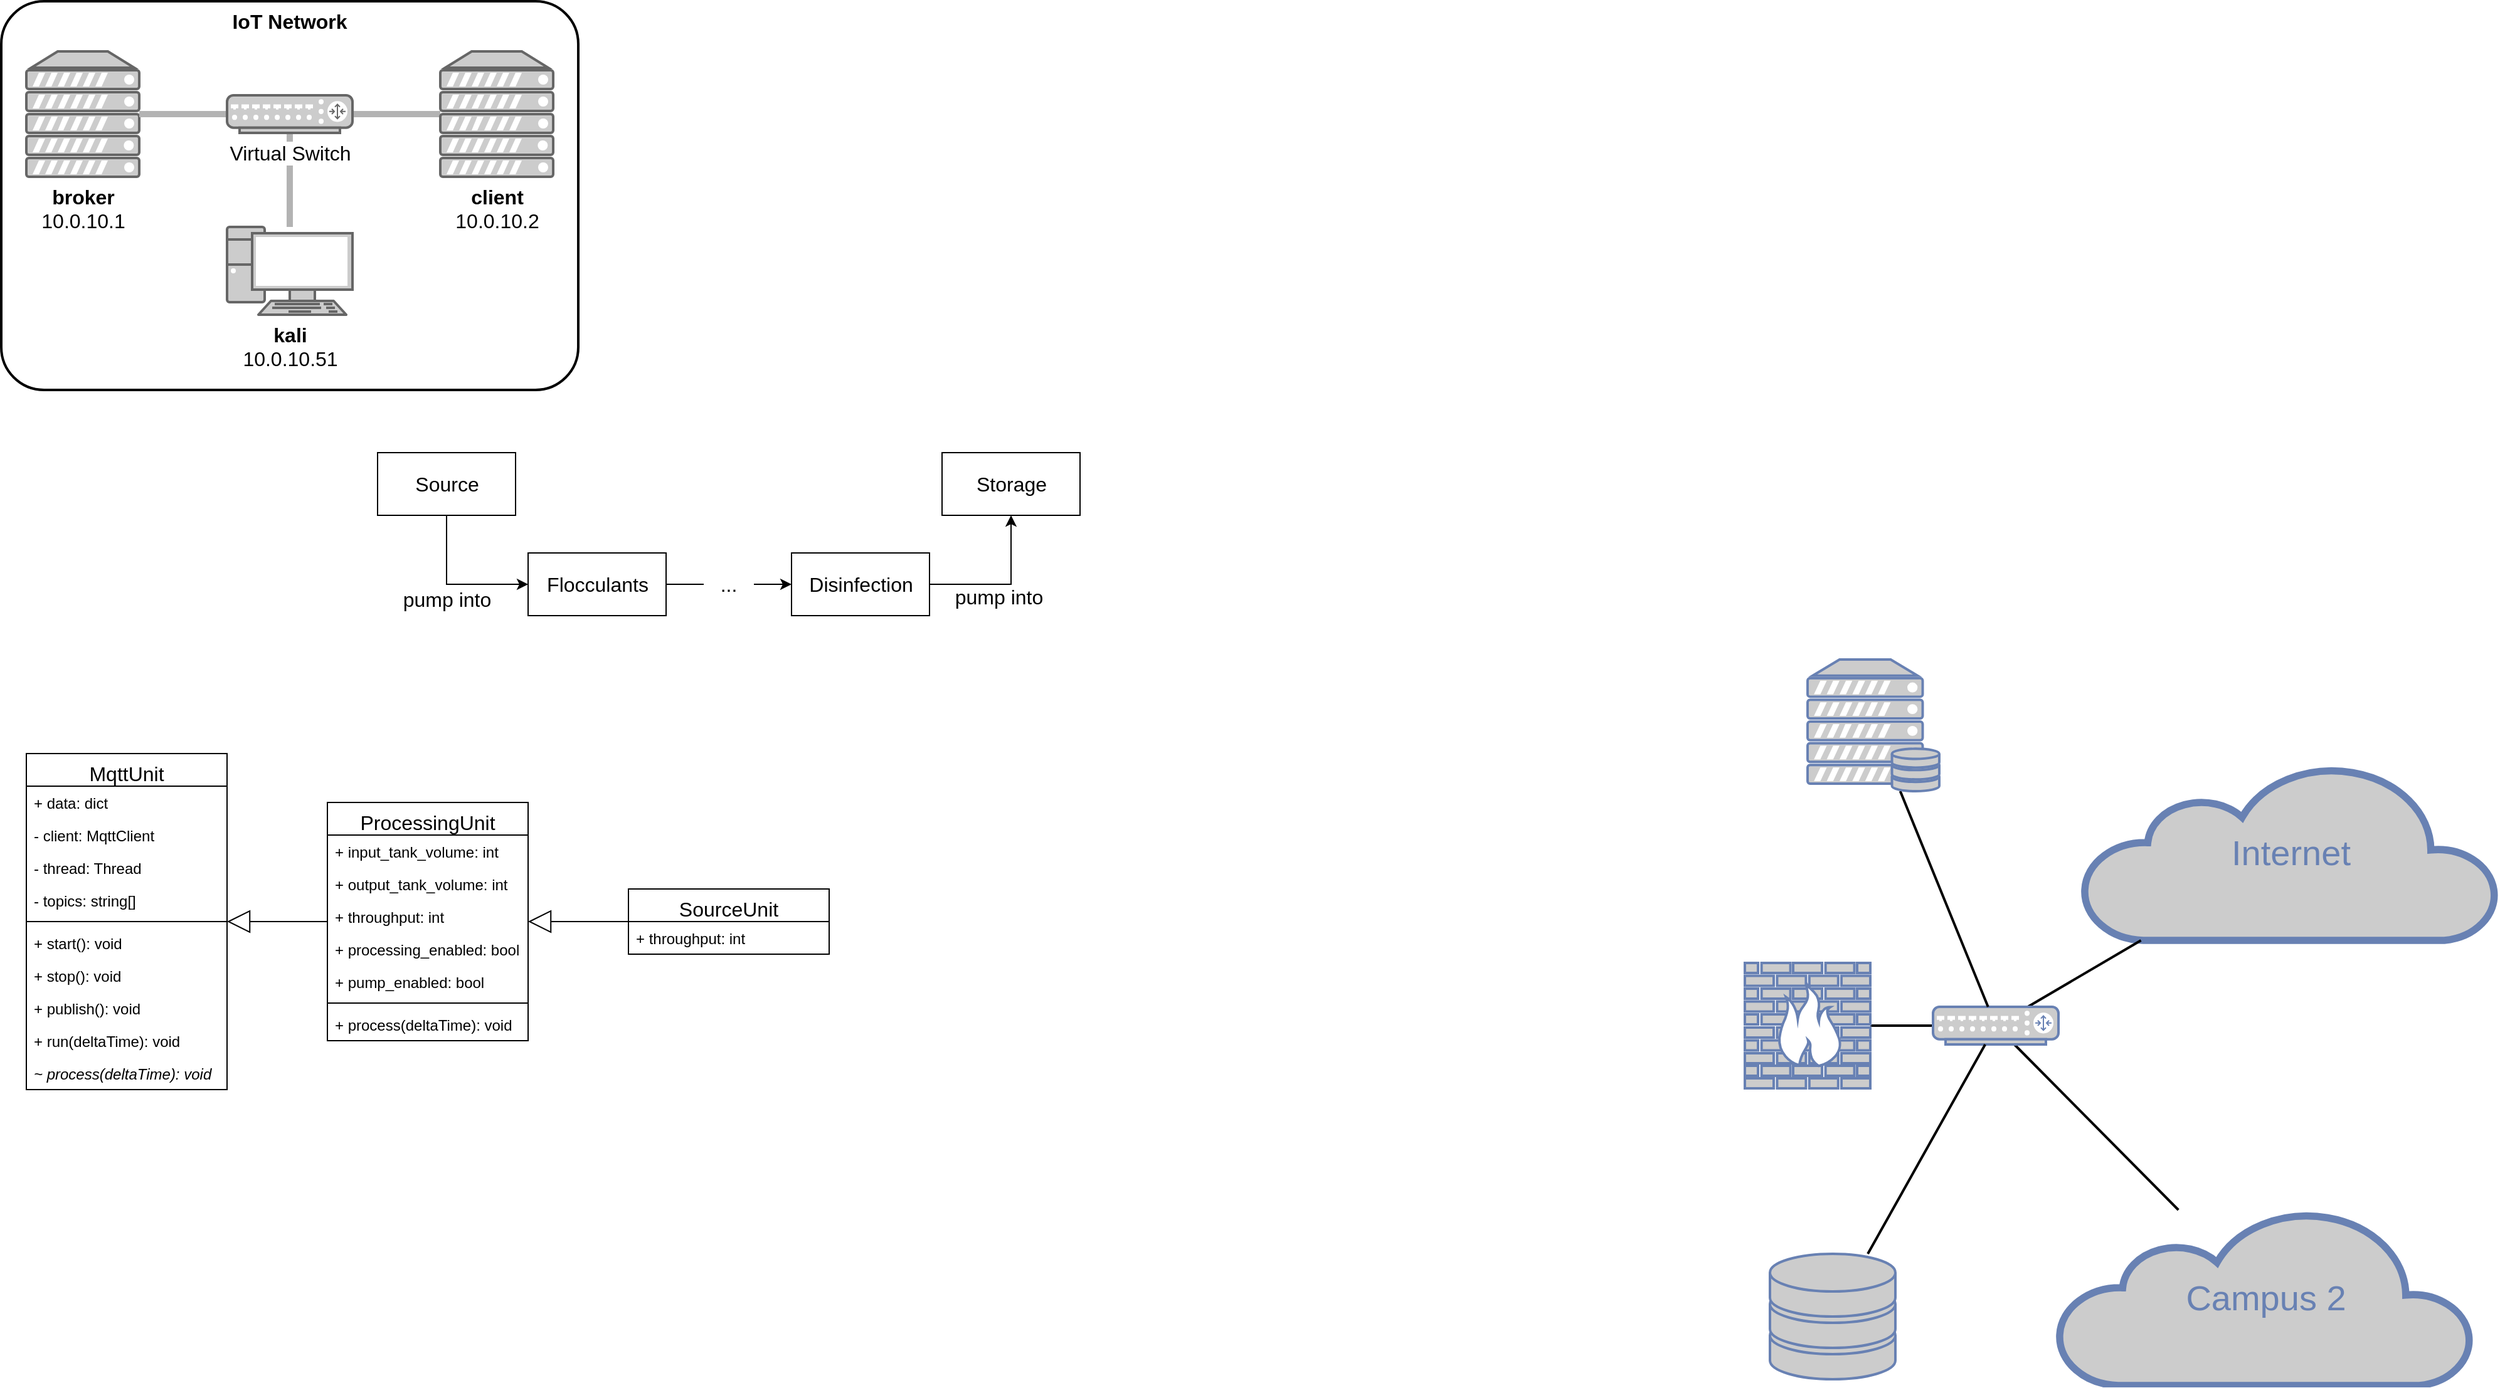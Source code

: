 <mxfile version="14.5.1" type="device"><diagram name="Page-1" id="bfe91b75-5d2c-26a0-9c1d-138518896778"><mxGraphModel dx="985" dy="678" grid="1" gridSize="10" guides="1" tooltips="1" connect="1" arrows="1" fold="1" page="1" pageScale="1" pageWidth="1100" pageHeight="850" background="#ffffff" math="0" shadow="0"><root><mxCell id="0"/><mxCell id="1" parent="0"/><mxCell id="7c3789c024ecab99-78" value="IoT Network" style="rounded=1;whiteSpace=wrap;html=1;shadow=0;comic=0;strokeWidth=2;fillColor=none;fontFamily=Helvetica;fontSize=16;align=center;arcSize=11;verticalAlign=top;fontStyle=1" parent="1" vertex="1"><mxGeometry x="100" y="80" width="460" height="310" as="geometry"/></mxCell><mxCell id="7c3789c024ecab99-55" style="edgeStyle=none;html=1;labelBackgroundColor=none;endArrow=none;endFill=0;strokeWidth=2;fontFamily=Verdana;fontSize=28;fontColor=#6881B3;" parent="1" source="7c3789c024ecab99-8" target="7c3789c024ecab99-54" edge="1"><mxGeometry relative="1" as="geometry"><mxPoint x="1660" y="837.0" as="targetPoint"/></mxGeometry></mxCell><mxCell id="7c3789c024ecab99-8" value="" style="fontColor=#0066CC;verticalAlign=top;verticalLabelPosition=bottom;labelPosition=center;align=center;html=1;fillColor=#CCCCCC;strokeColor=#6881B3;gradientColor=none;gradientDirection=north;strokeWidth=2;shape=mxgraph.networks.firewall;rounded=0;shadow=0;comic=0;" parent="1" vertex="1"><mxGeometry x="1490" y="847" width="100" height="100" as="geometry"/></mxCell><mxCell id="7c3789c024ecab99-53" value="Internet" style="html=1;fillColor=#CCCCCC;strokeColor=#6881B3;gradientColor=none;gradientDirection=north;strokeWidth=2;shape=mxgraph.networks.cloud;fontColor=#6881B3;rounded=0;shadow=0;comic=0;align=center;fontSize=28;" parent="1" vertex="1"><mxGeometry x="1760" y="689" width="330" height="140" as="geometry"/></mxCell><mxCell id="7c3789c024ecab99-56" style="edgeStyle=none;html=1;labelBackgroundColor=none;endArrow=none;endFill=0;strokeWidth=2;fontFamily=Verdana;fontSize=28;fontColor=#6881B3;" parent="1" source="7c3789c024ecab99-54" target="7c3789c024ecab99-53" edge="1"><mxGeometry relative="1" as="geometry"/></mxCell><mxCell id="7c3789c024ecab99-77" style="edgeStyle=none;html=1;labelBackgroundColor=none;endArrow=none;endFill=0;strokeWidth=2;fontFamily=Verdana;fontSize=28;fontColor=#6881B3;" parent="1" source="7c3789c024ecab99-54" target="7c3789c024ecab99-76" edge="1"><mxGeometry relative="1" as="geometry"/></mxCell><mxCell id="7c3789c024ecab99-54" value="" style="fontColor=#0066CC;verticalAlign=top;verticalLabelPosition=bottom;labelPosition=center;align=center;html=1;fillColor=#CCCCCC;strokeColor=#6881B3;gradientColor=none;gradientDirection=north;strokeWidth=2;shape=mxgraph.networks.router;rounded=0;shadow=0;comic=0;" parent="1" vertex="1"><mxGeometry x="1640" y="882" width="100" height="30" as="geometry"/></mxCell><mxCell id="7c3789c024ecab99-60" style="edgeStyle=none;html=1;labelBackgroundColor=none;endArrow=none;endFill=0;strokeWidth=2;fontFamily=Verdana;fontSize=28;fontColor=#6881B3;" parent="1" source="7c3789c024ecab99-57" target="7c3789c024ecab99-54" edge="1"><mxGeometry relative="1" as="geometry"/></mxCell><mxCell id="7c3789c024ecab99-57" value="" style="fontColor=#0066CC;verticalAlign=top;verticalLabelPosition=bottom;labelPosition=center;align=center;html=1;fillColor=#CCCCCC;strokeColor=#6881B3;gradientColor=none;gradientDirection=north;strokeWidth=2;shape=mxgraph.networks.storage;rounded=0;shadow=0;comic=0;" parent="1" vertex="1"><mxGeometry x="1510" y="1079" width="100" height="100" as="geometry"/></mxCell><mxCell id="7c3789c024ecab99-59" style="edgeStyle=none;html=1;labelBackgroundColor=none;endArrow=none;endFill=0;strokeWidth=2;fontFamily=Verdana;fontSize=28;fontColor=#6881B3;" parent="1" source="7c3789c024ecab99-58" target="7c3789c024ecab99-54" edge="1"><mxGeometry relative="1" as="geometry"><mxPoint x="1570" y="827" as="targetPoint"/></mxGeometry></mxCell><mxCell id="7c3789c024ecab99-58" value="" style="fontColor=#0066CC;verticalAlign=top;verticalLabelPosition=bottom;labelPosition=center;align=center;html=1;fillColor=#CCCCCC;strokeColor=#6881B3;gradientColor=none;gradientDirection=north;strokeWidth=2;shape=mxgraph.networks.server_storage;rounded=0;shadow=0;comic=0;" parent="1" vertex="1"><mxGeometry x="1540" y="605" width="105" height="105" as="geometry"/></mxCell><mxCell id="7c3789c024ecab99-76" value="Campus 2" style="html=1;fillColor=#CCCCCC;strokeColor=#6881B3;gradientColor=none;gradientDirection=north;strokeWidth=2;shape=mxgraph.networks.cloud;fontColor=#6881B3;rounded=0;shadow=0;comic=0;align=center;fontSize=28;" parent="1" vertex="1"><mxGeometry x="1740" y="1044" width="330" height="140" as="geometry"/></mxCell><mxCell id="ILKSm4-swTfaQlPCpKzp-3" style="edgeStyle=orthogonalEdgeStyle;rounded=0;orthogonalLoop=1;jettySize=auto;html=1;fontFamily=Helvetica;fontSize=16;strokeColor=#B3B3B3;strokeWidth=5;entryX=1;entryY=0.5;entryDx=0;entryDy=0;entryPerimeter=0;targetPerimeterSpacing=0;sourcePerimeterSpacing=0;endArrow=none;endFill=0;" edge="1" parent="1" source="ILKSm4-swTfaQlPCpKzp-1" target="7c3789c024ecab99-10"><mxGeometry relative="1" as="geometry"><mxPoint x="610" y="410" as="targetPoint"/></mxGeometry></mxCell><mxCell id="ILKSm4-swTfaQlPCpKzp-1" value="&lt;b&gt;client&lt;/b&gt;&lt;br style=&quot;font-size: 16px&quot;&gt;10.0.10.2" style="verticalAlign=top;verticalLabelPosition=bottom;labelPosition=center;align=center;html=1;outlineConnect=0;fillColor=#CCCCCC;gradientColor=none;gradientDirection=north;strokeWidth=2;shape=mxgraph.networks.server;fontSize=16;fontStyle=0;strokeColor=#666666;" vertex="1" parent="1"><mxGeometry x="450" y="120" width="90" height="100" as="geometry"/></mxCell><mxCell id="ILKSm4-swTfaQlPCpKzp-2" value="&lt;b&gt;broker&lt;/b&gt;&lt;br style=&quot;font-size: 16px&quot;&gt;10.0.10.1" style="verticalAlign=top;verticalLabelPosition=bottom;labelPosition=center;align=center;html=1;outlineConnect=0;fillColor=#CCCCCC;gradientColor=none;gradientDirection=north;strokeWidth=2;shape=mxgraph.networks.server;fontSize=16;fontStyle=0;strokeColor=#666666;" vertex="1" parent="1"><mxGeometry x="120" y="120" width="90" height="100" as="geometry"/></mxCell><mxCell id="ILKSm4-swTfaQlPCpKzp-4" style="edgeStyle=orthogonalEdgeStyle;rounded=0;orthogonalLoop=1;jettySize=auto;html=1;fontFamily=Helvetica;fontSize=16;strokeColor=#B3B3B3;strokeWidth=5;targetPerimeterSpacing=0;sourcePerimeterSpacing=0;endArrow=none;endFill=0;exitX=0;exitY=0.5;exitDx=0;exitDy=0;exitPerimeter=0;" edge="1" parent="1" source="7c3789c024ecab99-10" target="ILKSm4-swTfaQlPCpKzp-2"><mxGeometry relative="1" as="geometry"><mxPoint x="590" y="180" as="sourcePoint"/><mxPoint x="460" y="180" as="targetPoint"/></mxGeometry></mxCell><mxCell id="ILKSm4-swTfaQlPCpKzp-5" value="&lt;b&gt;kali&lt;/b&gt;&lt;br style=&quot;font-size: 16px&quot;&gt;10.0.10.51" style="verticalAlign=top;verticalLabelPosition=bottom;labelPosition=center;align=center;html=1;outlineConnect=0;fillColor=#CCCCCC;gradientColor=none;gradientDirection=north;strokeWidth=2;shape=mxgraph.networks.pc;fontSize=16;strokeColor=#666666;" vertex="1" parent="1"><mxGeometry x="280" y="260" width="100" height="70" as="geometry"/></mxCell><mxCell id="ILKSm4-swTfaQlPCpKzp-6" style="edgeStyle=orthogonalEdgeStyle;rounded=0;orthogonalLoop=1;jettySize=auto;html=1;fontFamily=Helvetica;fontSize=16;strokeColor=#B3B3B3;strokeWidth=5;targetPerimeterSpacing=0;sourcePerimeterSpacing=0;endArrow=none;endFill=0;entryX=0.5;entryY=1;entryDx=0;entryDy=0;entryPerimeter=0;" edge="1" parent="1" source="ILKSm4-swTfaQlPCpKzp-5" target="7c3789c024ecab99-10"><mxGeometry relative="1" as="geometry"><mxPoint x="590" y="180" as="sourcePoint"/><mxPoint x="770" y="460" as="targetPoint"/></mxGeometry></mxCell><mxCell id="7c3789c024ecab99-10" value="Virtual Switch" style="verticalAlign=top;verticalLabelPosition=bottom;labelPosition=center;align=center;html=1;fillColor=#CCCCCC;gradientColor=none;gradientDirection=north;strokeWidth=2;shape=mxgraph.networks.router;rounded=0;shadow=0;comic=0;fontSize=16;fontStyle=0;labelBackgroundColor=#ffffff;strokeColor=#666666;" parent="1" vertex="1"><mxGeometry x="280" y="155" width="100" height="30" as="geometry"/></mxCell><mxCell id="ILKSm4-swTfaQlPCpKzp-16" style="edgeStyle=orthogonalEdgeStyle;rounded=0;orthogonalLoop=1;jettySize=auto;html=1;sourcePerimeterSpacing=0;endArrow=classic;endFill=1;targetPerimeterSpacing=0;strokeWidth=1;fontFamily=Helvetica;fontSize=16;fontColor=#000000;" edge="1" parent="1" source="ILKSm4-swTfaQlPCpKzp-14" target="ILKSm4-swTfaQlPCpKzp-15"><mxGeometry relative="1" as="geometry"><Array as="points"><mxPoint x="455" y="545"/></Array></mxGeometry></mxCell><mxCell id="ILKSm4-swTfaQlPCpKzp-17" value="pump into" style="edgeLabel;html=1;align=center;verticalAlign=middle;resizable=0;points=[];fontSize=16;fontFamily=Helvetica;fontColor=#000000;labelBackgroundColor=none;" vertex="1" connectable="0" parent="ILKSm4-swTfaQlPCpKzp-16"><mxGeometry x="0.097" y="-1" relative="1" as="geometry"><mxPoint x="-10.83" y="11" as="offset"/></mxGeometry></mxCell><mxCell id="ILKSm4-swTfaQlPCpKzp-14" value="Source" style="html=1;labelBackgroundColor=#ffffff;strokeColor=#000000;fontFamily=Helvetica;fontSize=16;fontColor=#000000;" vertex="1" parent="1"><mxGeometry x="400" y="440" width="110" height="50" as="geometry"/></mxCell><mxCell id="ILKSm4-swTfaQlPCpKzp-22" style="edgeStyle=orthogonalEdgeStyle;rounded=0;orthogonalLoop=1;jettySize=auto;html=1;sourcePerimeterSpacing=0;endArrow=none;endFill=0;targetPerimeterSpacing=0;strokeColor=#000000;strokeWidth=1;fontFamily=Helvetica;fontSize=16;fontColor=#000000;" edge="1" parent="1" source="ILKSm4-swTfaQlPCpKzp-15" target="ILKSm4-swTfaQlPCpKzp-23"><mxGeometry relative="1" as="geometry"><mxPoint x="660" y="545" as="targetPoint"/></mxGeometry></mxCell><mxCell id="ILKSm4-swTfaQlPCpKzp-15" value="Flocculants" style="html=1;labelBackgroundColor=#ffffff;strokeColor=#000000;fontFamily=Helvetica;fontSize=16;fontColor=#000000;" vertex="1" parent="1"><mxGeometry x="520" y="520" width="110" height="50" as="geometry"/></mxCell><mxCell id="ILKSm4-swTfaQlPCpKzp-18" value="Storage" style="html=1;labelBackgroundColor=#ffffff;strokeColor=#000000;fontFamily=Helvetica;fontSize=16;fontColor=#000000;" vertex="1" parent="1"><mxGeometry x="850" y="440" width="110" height="50" as="geometry"/></mxCell><mxCell id="ILKSm4-swTfaQlPCpKzp-19" value="Disinfection" style="html=1;labelBackgroundColor=#ffffff;strokeColor=#000000;fontFamily=Helvetica;fontSize=16;fontColor=#000000;" vertex="1" parent="1"><mxGeometry x="730" y="520" width="110" height="50" as="geometry"/></mxCell><mxCell id="ILKSm4-swTfaQlPCpKzp-20" style="edgeStyle=orthogonalEdgeStyle;rounded=0;orthogonalLoop=1;jettySize=auto;html=1;sourcePerimeterSpacing=0;endArrow=classic;endFill=1;targetPerimeterSpacing=0;strokeWidth=1;fontFamily=Helvetica;fontSize=16;fontColor=#000000;" edge="1" parent="1" source="ILKSm4-swTfaQlPCpKzp-19" target="ILKSm4-swTfaQlPCpKzp-18"><mxGeometry relative="1" as="geometry"><mxPoint x="465" y="500" as="sourcePoint"/><mxPoint x="530" y="555" as="targetPoint"/><Array as="points"><mxPoint x="905" y="545"/></Array></mxGeometry></mxCell><mxCell id="ILKSm4-swTfaQlPCpKzp-21" value="pump into" style="edgeLabel;html=1;align=center;verticalAlign=middle;resizable=0;points=[];fontSize=16;fontFamily=Helvetica;fontColor=#000000;labelBackgroundColor=none;" vertex="1" connectable="0" parent="ILKSm4-swTfaQlPCpKzp-20"><mxGeometry x="0.097" y="-1" relative="1" as="geometry"><mxPoint x="-10.83" y="11" as="offset"/></mxGeometry></mxCell><mxCell id="ILKSm4-swTfaQlPCpKzp-23" value="..." style="text;html=1;strokeColor=none;fillColor=none;align=center;verticalAlign=middle;whiteSpace=wrap;rounded=0;labelBackgroundColor=none;fontFamily=Helvetica;fontSize=16;fontColor=#000000;" vertex="1" parent="1"><mxGeometry x="660" y="535" width="40" height="20" as="geometry"/></mxCell><mxCell id="ILKSm4-swTfaQlPCpKzp-24" style="edgeStyle=orthogonalEdgeStyle;rounded=0;orthogonalLoop=1;jettySize=auto;html=1;sourcePerimeterSpacing=0;endArrow=classic;endFill=1;targetPerimeterSpacing=0;strokeColor=#000000;strokeWidth=1;fontFamily=Helvetica;fontSize=16;fontColor=#000000;" edge="1" parent="1" source="ILKSm4-swTfaQlPCpKzp-23" target="ILKSm4-swTfaQlPCpKzp-19"><mxGeometry relative="1" as="geometry"><mxPoint x="670" y="555" as="targetPoint"/><mxPoint x="640" y="555" as="sourcePoint"/></mxGeometry></mxCell><mxCell id="ILKSm4-swTfaQlPCpKzp-25" value="MqttUnit" style="swimlane;fontStyle=0;align=center;verticalAlign=top;childLayout=stackLayout;horizontal=1;startSize=26;horizontalStack=0;resizeParent=1;resizeParentMax=0;resizeLast=0;collapsible=1;marginBottom=0;labelBackgroundColor=none;strokeColor=#000000;fontFamily=Helvetica;fontSize=16;fontColor=#000000;" vertex="1" parent="1"><mxGeometry x="120" y="680" width="160" height="268" as="geometry"/></mxCell><mxCell id="ILKSm4-swTfaQlPCpKzp-33" value="+ data: dict" style="text;strokeColor=none;fillColor=none;align=left;verticalAlign=top;spacingLeft=4;spacingRight=4;overflow=hidden;rotatable=0;points=[[0,0.5],[1,0.5]];portConstraint=eastwest;" vertex="1" parent="ILKSm4-swTfaQlPCpKzp-25"><mxGeometry y="26" width="160" height="26" as="geometry"/></mxCell><mxCell id="ILKSm4-swTfaQlPCpKzp-26" value="- client: MqttClient" style="text;strokeColor=none;fillColor=none;align=left;verticalAlign=top;spacingLeft=4;spacingRight=4;overflow=hidden;rotatable=0;points=[[0,0.5],[1,0.5]];portConstraint=eastwest;" vertex="1" parent="ILKSm4-swTfaQlPCpKzp-25"><mxGeometry y="52" width="160" height="26" as="geometry"/></mxCell><mxCell id="ILKSm4-swTfaQlPCpKzp-29" value="- thread: Thread" style="text;strokeColor=none;fillColor=none;align=left;verticalAlign=top;spacingLeft=4;spacingRight=4;overflow=hidden;rotatable=0;points=[[0,0.5],[1,0.5]];portConstraint=eastwest;" vertex="1" parent="ILKSm4-swTfaQlPCpKzp-25"><mxGeometry y="78" width="160" height="26" as="geometry"/></mxCell><mxCell id="ILKSm4-swTfaQlPCpKzp-30" value="- topics: string[]" style="text;strokeColor=none;fillColor=none;align=left;verticalAlign=top;spacingLeft=4;spacingRight=4;overflow=hidden;rotatable=0;points=[[0,0.5],[1,0.5]];portConstraint=eastwest;" vertex="1" parent="ILKSm4-swTfaQlPCpKzp-25"><mxGeometry y="104" width="160" height="26" as="geometry"/></mxCell><mxCell id="ILKSm4-swTfaQlPCpKzp-27" value="" style="line;strokeWidth=1;fillColor=none;align=left;verticalAlign=middle;spacingTop=-1;spacingLeft=3;spacingRight=3;rotatable=0;labelPosition=right;points=[];portConstraint=eastwest;" vertex="1" parent="ILKSm4-swTfaQlPCpKzp-25"><mxGeometry y="130" width="160" height="8" as="geometry"/></mxCell><mxCell id="ILKSm4-swTfaQlPCpKzp-34" value="+ start(): void" style="text;strokeColor=none;fillColor=none;align=left;verticalAlign=top;spacingLeft=4;spacingRight=4;overflow=hidden;rotatable=0;points=[[0,0.5],[1,0.5]];portConstraint=eastwest;" vertex="1" parent="ILKSm4-swTfaQlPCpKzp-25"><mxGeometry y="138" width="160" height="26" as="geometry"/></mxCell><mxCell id="ILKSm4-swTfaQlPCpKzp-35" value="+ stop(): void" style="text;strokeColor=none;fillColor=none;align=left;verticalAlign=top;spacingLeft=4;spacingRight=4;overflow=hidden;rotatable=0;points=[[0,0.5],[1,0.5]];portConstraint=eastwest;" vertex="1" parent="ILKSm4-swTfaQlPCpKzp-25"><mxGeometry y="164" width="160" height="26" as="geometry"/></mxCell><mxCell id="ILKSm4-swTfaQlPCpKzp-47" value="+ publish(): void" style="text;strokeColor=none;fillColor=none;align=left;verticalAlign=top;spacingLeft=4;spacingRight=4;overflow=hidden;rotatable=0;points=[[0,0.5],[1,0.5]];portConstraint=eastwest;" vertex="1" parent="ILKSm4-swTfaQlPCpKzp-25"><mxGeometry y="190" width="160" height="26" as="geometry"/></mxCell><mxCell id="ILKSm4-swTfaQlPCpKzp-28" value="+ run(deltaTime): void" style="text;strokeColor=none;fillColor=none;align=left;verticalAlign=top;spacingLeft=4;spacingRight=4;overflow=hidden;rotatable=0;points=[[0,0.5],[1,0.5]];portConstraint=eastwest;" vertex="1" parent="ILKSm4-swTfaQlPCpKzp-25"><mxGeometry y="216" width="160" height="26" as="geometry"/></mxCell><mxCell id="ILKSm4-swTfaQlPCpKzp-49" value="~ process(deltaTime): void" style="text;strokeColor=none;fillColor=none;align=left;verticalAlign=top;spacingLeft=4;spacingRight=4;overflow=hidden;rotatable=0;points=[[0,0.5],[1,0.5]];portConstraint=eastwest;fontStyle=2" vertex="1" parent="ILKSm4-swTfaQlPCpKzp-25"><mxGeometry y="242" width="160" height="26" as="geometry"/></mxCell><mxCell id="ILKSm4-swTfaQlPCpKzp-36" value="ProcessingUnit" style="swimlane;fontStyle=0;align=center;verticalAlign=top;childLayout=stackLayout;horizontal=1;startSize=26;horizontalStack=0;resizeParent=1;resizeParentMax=0;resizeLast=0;collapsible=1;marginBottom=0;labelBackgroundColor=none;strokeColor=#000000;fontFamily=Helvetica;fontSize=16;fontColor=#000000;" vertex="1" parent="1"><mxGeometry x="360" y="719" width="160" height="190" as="geometry"/></mxCell><mxCell id="ILKSm4-swTfaQlPCpKzp-37" value="+ input_tank_volume: int" style="text;strokeColor=none;fillColor=none;align=left;verticalAlign=top;spacingLeft=4;spacingRight=4;overflow=hidden;rotatable=0;points=[[0,0.5],[1,0.5]];portConstraint=eastwest;" vertex="1" parent="ILKSm4-swTfaQlPCpKzp-36"><mxGeometry y="26" width="160" height="26" as="geometry"/></mxCell><mxCell id="ILKSm4-swTfaQlPCpKzp-38" value="+ output_tank_volume: int" style="text;strokeColor=none;fillColor=none;align=left;verticalAlign=top;spacingLeft=4;spacingRight=4;overflow=hidden;rotatable=0;points=[[0,0.5],[1,0.5]];portConstraint=eastwest;" vertex="1" parent="ILKSm4-swTfaQlPCpKzp-36"><mxGeometry y="52" width="160" height="26" as="geometry"/></mxCell><mxCell id="ILKSm4-swTfaQlPCpKzp-39" value="+ throughput: int" style="text;strokeColor=none;fillColor=none;align=left;verticalAlign=top;spacingLeft=4;spacingRight=4;overflow=hidden;rotatable=0;points=[[0,0.5],[1,0.5]];portConstraint=eastwest;" vertex="1" parent="ILKSm4-swTfaQlPCpKzp-36"><mxGeometry y="78" width="160" height="26" as="geometry"/></mxCell><mxCell id="ILKSm4-swTfaQlPCpKzp-40" value="+ processing_enabled: bool" style="text;strokeColor=none;fillColor=none;align=left;verticalAlign=top;spacingLeft=4;spacingRight=4;overflow=hidden;rotatable=0;points=[[0,0.5],[1,0.5]];portConstraint=eastwest;" vertex="1" parent="ILKSm4-swTfaQlPCpKzp-36"><mxGeometry y="104" width="160" height="26" as="geometry"/></mxCell><mxCell id="ILKSm4-swTfaQlPCpKzp-41" value="+ pump_enabled: bool" style="text;strokeColor=none;fillColor=none;align=left;verticalAlign=top;spacingLeft=4;spacingRight=4;overflow=hidden;rotatable=0;points=[[0,0.5],[1,0.5]];portConstraint=eastwest;" vertex="1" parent="ILKSm4-swTfaQlPCpKzp-36"><mxGeometry y="130" width="160" height="26" as="geometry"/></mxCell><mxCell id="ILKSm4-swTfaQlPCpKzp-42" value="" style="line;strokeWidth=1;fillColor=none;align=left;verticalAlign=middle;spacingTop=-1;spacingLeft=3;spacingRight=3;rotatable=0;labelPosition=right;points=[];portConstraint=eastwest;" vertex="1" parent="ILKSm4-swTfaQlPCpKzp-36"><mxGeometry y="156" width="160" height="8" as="geometry"/></mxCell><mxCell id="ILKSm4-swTfaQlPCpKzp-48" value="+ process(deltaTime): void" style="text;strokeColor=none;fillColor=none;align=left;verticalAlign=top;spacingLeft=4;spacingRight=4;overflow=hidden;rotatable=0;points=[[0,0.5],[1,0.5]];portConstraint=eastwest;" vertex="1" parent="ILKSm4-swTfaQlPCpKzp-36"><mxGeometry y="164" width="160" height="26" as="geometry"/></mxCell><mxCell id="ILKSm4-swTfaQlPCpKzp-50" value="" style="endArrow=block;endSize=16;endFill=0;html=1;strokeColor=#000000;strokeWidth=1;fontFamily=Helvetica;fontSize=16;fontColor=#000000;" edge="1" parent="1" source="ILKSm4-swTfaQlPCpKzp-36" target="ILKSm4-swTfaQlPCpKzp-25"><mxGeometry x="-0.091" y="46" width="160" relative="1" as="geometry"><mxPoint x="620" y="830" as="sourcePoint"/><mxPoint x="780" y="830" as="targetPoint"/><mxPoint as="offset"/></mxGeometry></mxCell><mxCell id="ILKSm4-swTfaQlPCpKzp-52" value="SourceUnit" style="swimlane;fontStyle=0;align=center;verticalAlign=top;childLayout=stackLayout;horizontal=1;startSize=26;horizontalStack=0;resizeParent=1;resizeParentMax=0;resizeLast=0;collapsible=1;marginBottom=0;labelBackgroundColor=none;strokeColor=#000000;fontFamily=Helvetica;fontSize=16;fontColor=#000000;" vertex="1" parent="1"><mxGeometry x="600" y="788" width="160" height="52" as="geometry"/></mxCell><mxCell id="ILKSm4-swTfaQlPCpKzp-55" value="+ throughput: int" style="text;strokeColor=none;fillColor=none;align=left;verticalAlign=top;spacingLeft=4;spacingRight=4;overflow=hidden;rotatable=0;points=[[0,0.5],[1,0.5]];portConstraint=eastwest;" vertex="1" parent="ILKSm4-swTfaQlPCpKzp-52"><mxGeometry y="26" width="160" height="26" as="geometry"/></mxCell><mxCell id="ILKSm4-swTfaQlPCpKzp-61" value="" style="endArrow=block;endSize=16;endFill=0;html=1;strokeColor=#000000;strokeWidth=1;fontFamily=Helvetica;fontSize=16;fontColor=#000000;" edge="1" parent="1" source="ILKSm4-swTfaQlPCpKzp-52" target="ILKSm4-swTfaQlPCpKzp-36"><mxGeometry x="-0.091" y="46" width="160" relative="1" as="geometry"><mxPoint x="370" y="824" as="sourcePoint"/><mxPoint x="570" y="660" as="targetPoint"/><mxPoint as="offset"/></mxGeometry></mxCell></root></mxGraphModel></diagram></mxfile>